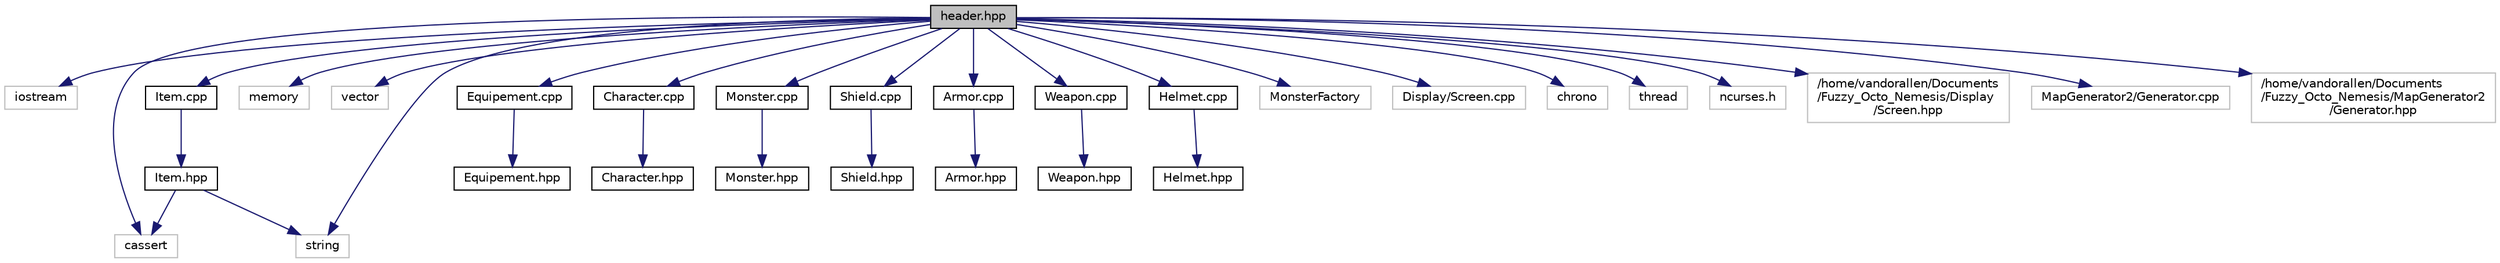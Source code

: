 digraph "header.hpp"
{
  edge [fontname="Helvetica",fontsize="10",labelfontname="Helvetica",labelfontsize="10"];
  node [fontname="Helvetica",fontsize="10",shape=record];
  Node1 [label="header.hpp",height=0.2,width=0.4,color="black", fillcolor="grey75", style="filled" fontcolor="black"];
  Node1 -> Node2 [color="midnightblue",fontsize="10",style="solid",fontname="Helvetica"];
  Node2 [label="iostream",height=0.2,width=0.4,color="grey75", fillcolor="white", style="filled"];
  Node1 -> Node3 [color="midnightblue",fontsize="10",style="solid",fontname="Helvetica"];
  Node3 [label="cassert",height=0.2,width=0.4,color="grey75", fillcolor="white", style="filled"];
  Node1 -> Node4 [color="midnightblue",fontsize="10",style="solid",fontname="Helvetica"];
  Node4 [label="string",height=0.2,width=0.4,color="grey75", fillcolor="white", style="filled"];
  Node1 -> Node5 [color="midnightblue",fontsize="10",style="solid",fontname="Helvetica"];
  Node5 [label="memory",height=0.2,width=0.4,color="grey75", fillcolor="white", style="filled"];
  Node1 -> Node6 [color="midnightblue",fontsize="10",style="solid",fontname="Helvetica"];
  Node6 [label="vector",height=0.2,width=0.4,color="grey75", fillcolor="white", style="filled"];
  Node1 -> Node7 [color="midnightblue",fontsize="10",style="solid",fontname="Helvetica"];
  Node7 [label="Item.cpp",height=0.2,width=0.4,color="black", fillcolor="white", style="filled",URL="$Item_8cpp.html"];
  Node7 -> Node8 [color="midnightblue",fontsize="10",style="solid",fontname="Helvetica"];
  Node8 [label="Item.hpp",height=0.2,width=0.4,color="black", fillcolor="white", style="filled",URL="$Item_8hpp.html"];
  Node8 -> Node3 [color="midnightblue",fontsize="10",style="solid",fontname="Helvetica"];
  Node8 -> Node4 [color="midnightblue",fontsize="10",style="solid",fontname="Helvetica"];
  Node1 -> Node9 [color="midnightblue",fontsize="10",style="solid",fontname="Helvetica"];
  Node9 [label="Equipement.cpp",height=0.2,width=0.4,color="black", fillcolor="white", style="filled",URL="$Equipement_8cpp.html"];
  Node9 -> Node10 [color="midnightblue",fontsize="10",style="solid",fontname="Helvetica"];
  Node10 [label="Equipement.hpp",height=0.2,width=0.4,color="black", fillcolor="white", style="filled",URL="$Equipement_8hpp.html"];
  Node1 -> Node11 [color="midnightblue",fontsize="10",style="solid",fontname="Helvetica"];
  Node11 [label="Character.cpp",height=0.2,width=0.4,color="black", fillcolor="white", style="filled",URL="$Character_8cpp.html"];
  Node11 -> Node12 [color="midnightblue",fontsize="10",style="solid",fontname="Helvetica"];
  Node12 [label="Character.hpp",height=0.2,width=0.4,color="black", fillcolor="white", style="filled",URL="$Character_8hpp.html"];
  Node1 -> Node13 [color="midnightblue",fontsize="10",style="solid",fontname="Helvetica"];
  Node13 [label="Monster.cpp",height=0.2,width=0.4,color="black", fillcolor="white", style="filled",URL="$Monster_8cpp.html"];
  Node13 -> Node14 [color="midnightblue",fontsize="10",style="solid",fontname="Helvetica"];
  Node14 [label="Monster.hpp",height=0.2,width=0.4,color="black", fillcolor="white", style="filled",URL="$Monster_8hpp.html"];
  Node1 -> Node15 [color="midnightblue",fontsize="10",style="solid",fontname="Helvetica"];
  Node15 [label="Shield.cpp",height=0.2,width=0.4,color="black", fillcolor="white", style="filled",URL="$Shield_8cpp.html"];
  Node15 -> Node16 [color="midnightblue",fontsize="10",style="solid",fontname="Helvetica"];
  Node16 [label="Shield.hpp",height=0.2,width=0.4,color="black", fillcolor="white", style="filled",URL="$Shield_8hpp.html"];
  Node1 -> Node17 [color="midnightblue",fontsize="10",style="solid",fontname="Helvetica"];
  Node17 [label="Armor.cpp",height=0.2,width=0.4,color="black", fillcolor="white", style="filled",URL="$Armor_8cpp.html"];
  Node17 -> Node18 [color="midnightblue",fontsize="10",style="solid",fontname="Helvetica"];
  Node18 [label="Armor.hpp",height=0.2,width=0.4,color="black", fillcolor="white", style="filled",URL="$Armor_8hpp.html"];
  Node1 -> Node19 [color="midnightblue",fontsize="10",style="solid",fontname="Helvetica"];
  Node19 [label="Weapon.cpp",height=0.2,width=0.4,color="black", fillcolor="white", style="filled",URL="$Weapon_8cpp.html"];
  Node19 -> Node20 [color="midnightblue",fontsize="10",style="solid",fontname="Helvetica"];
  Node20 [label="Weapon.hpp",height=0.2,width=0.4,color="black", fillcolor="white", style="filled",URL="$Weapon_8hpp.html"];
  Node1 -> Node21 [color="midnightblue",fontsize="10",style="solid",fontname="Helvetica"];
  Node21 [label="Helmet.cpp",height=0.2,width=0.4,color="black", fillcolor="white", style="filled",URL="$Helmet_8cpp.html"];
  Node21 -> Node22 [color="midnightblue",fontsize="10",style="solid",fontname="Helvetica"];
  Node22 [label="Helmet.hpp",height=0.2,width=0.4,color="black", fillcolor="white", style="filled",URL="$Helmet_8hpp.html"];
  Node1 -> Node23 [color="midnightblue",fontsize="10",style="solid",fontname="Helvetica"];
  Node23 [label="MonsterFactory",height=0.2,width=0.4,color="grey75", fillcolor="white", style="filled"];
  Node1 -> Node24 [color="midnightblue",fontsize="10",style="solid",fontname="Helvetica"];
  Node24 [label="Display/Screen.cpp",height=0.2,width=0.4,color="grey75", fillcolor="white", style="filled"];
  Node1 -> Node25 [color="midnightblue",fontsize="10",style="solid",fontname="Helvetica"];
  Node25 [label="chrono",height=0.2,width=0.4,color="grey75", fillcolor="white", style="filled"];
  Node1 -> Node26 [color="midnightblue",fontsize="10",style="solid",fontname="Helvetica"];
  Node26 [label="thread",height=0.2,width=0.4,color="grey75", fillcolor="white", style="filled"];
  Node1 -> Node27 [color="midnightblue",fontsize="10",style="solid",fontname="Helvetica"];
  Node27 [label="ncurses.h",height=0.2,width=0.4,color="grey75", fillcolor="white", style="filled"];
  Node1 -> Node28 [color="midnightblue",fontsize="10",style="solid",fontname="Helvetica"];
  Node28 [label="/home/vandorallen/Documents\l/Fuzzy_Octo_Nemesis/Display\l/Screen.hpp",height=0.2,width=0.4,color="grey75", fillcolor="white", style="filled"];
  Node1 -> Node29 [color="midnightblue",fontsize="10",style="solid",fontname="Helvetica"];
  Node29 [label="MapGenerator2/Generator.cpp",height=0.2,width=0.4,color="grey75", fillcolor="white", style="filled"];
  Node1 -> Node30 [color="midnightblue",fontsize="10",style="solid",fontname="Helvetica"];
  Node30 [label="/home/vandorallen/Documents\l/Fuzzy_Octo_Nemesis/MapGenerator2\l/Generator.hpp",height=0.2,width=0.4,color="grey75", fillcolor="white", style="filled"];
}
